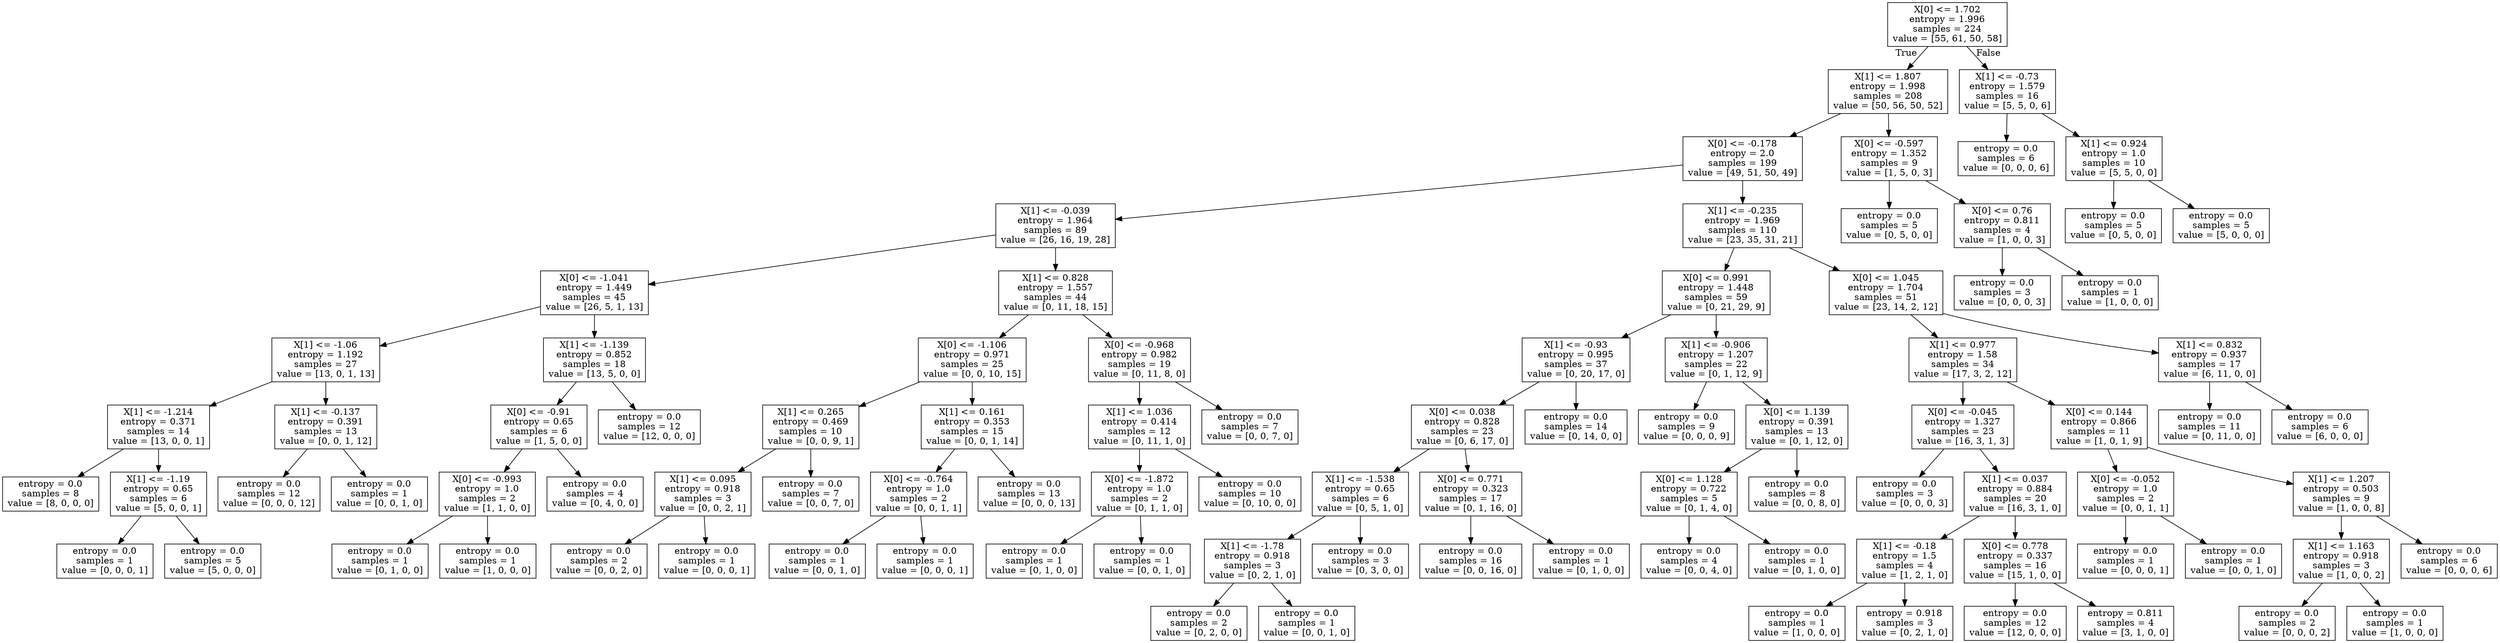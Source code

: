 digraph Tree {
node [shape=box] ;
0 [label="X[0] <= 1.702\nentropy = 1.996\nsamples = 224\nvalue = [55, 61, 50, 58]"] ;
1 [label="X[1] <= 1.807\nentropy = 1.998\nsamples = 208\nvalue = [50, 56, 50, 52]"] ;
0 -> 1 [labeldistance=2.5, labelangle=45, headlabel="True"] ;
2 [label="X[0] <= -0.178\nentropy = 2.0\nsamples = 199\nvalue = [49, 51, 50, 49]"] ;
1 -> 2 ;
3 [label="X[1] <= -0.039\nentropy = 1.964\nsamples = 89\nvalue = [26, 16, 19, 28]"] ;
2 -> 3 ;
4 [label="X[0] <= -1.041\nentropy = 1.449\nsamples = 45\nvalue = [26, 5, 1, 13]"] ;
3 -> 4 ;
5 [label="X[1] <= -1.06\nentropy = 1.192\nsamples = 27\nvalue = [13, 0, 1, 13]"] ;
4 -> 5 ;
6 [label="X[1] <= -1.214\nentropy = 0.371\nsamples = 14\nvalue = [13, 0, 0, 1]"] ;
5 -> 6 ;
7 [label="entropy = 0.0\nsamples = 8\nvalue = [8, 0, 0, 0]"] ;
6 -> 7 ;
8 [label="X[1] <= -1.19\nentropy = 0.65\nsamples = 6\nvalue = [5, 0, 0, 1]"] ;
6 -> 8 ;
9 [label="entropy = 0.0\nsamples = 1\nvalue = [0, 0, 0, 1]"] ;
8 -> 9 ;
10 [label="entropy = 0.0\nsamples = 5\nvalue = [5, 0, 0, 0]"] ;
8 -> 10 ;
11 [label="X[1] <= -0.137\nentropy = 0.391\nsamples = 13\nvalue = [0, 0, 1, 12]"] ;
5 -> 11 ;
12 [label="entropy = 0.0\nsamples = 12\nvalue = [0, 0, 0, 12]"] ;
11 -> 12 ;
13 [label="entropy = 0.0\nsamples = 1\nvalue = [0, 0, 1, 0]"] ;
11 -> 13 ;
14 [label="X[1] <= -1.139\nentropy = 0.852\nsamples = 18\nvalue = [13, 5, 0, 0]"] ;
4 -> 14 ;
15 [label="X[0] <= -0.91\nentropy = 0.65\nsamples = 6\nvalue = [1, 5, 0, 0]"] ;
14 -> 15 ;
16 [label="X[0] <= -0.993\nentropy = 1.0\nsamples = 2\nvalue = [1, 1, 0, 0]"] ;
15 -> 16 ;
17 [label="entropy = 0.0\nsamples = 1\nvalue = [0, 1, 0, 0]"] ;
16 -> 17 ;
18 [label="entropy = 0.0\nsamples = 1\nvalue = [1, 0, 0, 0]"] ;
16 -> 18 ;
19 [label="entropy = 0.0\nsamples = 4\nvalue = [0, 4, 0, 0]"] ;
15 -> 19 ;
20 [label="entropy = 0.0\nsamples = 12\nvalue = [12, 0, 0, 0]"] ;
14 -> 20 ;
21 [label="X[1] <= 0.828\nentropy = 1.557\nsamples = 44\nvalue = [0, 11, 18, 15]"] ;
3 -> 21 ;
22 [label="X[0] <= -1.106\nentropy = 0.971\nsamples = 25\nvalue = [0, 0, 10, 15]"] ;
21 -> 22 ;
23 [label="X[1] <= 0.265\nentropy = 0.469\nsamples = 10\nvalue = [0, 0, 9, 1]"] ;
22 -> 23 ;
24 [label="X[1] <= 0.095\nentropy = 0.918\nsamples = 3\nvalue = [0, 0, 2, 1]"] ;
23 -> 24 ;
25 [label="entropy = 0.0\nsamples = 2\nvalue = [0, 0, 2, 0]"] ;
24 -> 25 ;
26 [label="entropy = 0.0\nsamples = 1\nvalue = [0, 0, 0, 1]"] ;
24 -> 26 ;
27 [label="entropy = 0.0\nsamples = 7\nvalue = [0, 0, 7, 0]"] ;
23 -> 27 ;
28 [label="X[1] <= 0.161\nentropy = 0.353\nsamples = 15\nvalue = [0, 0, 1, 14]"] ;
22 -> 28 ;
29 [label="X[0] <= -0.764\nentropy = 1.0\nsamples = 2\nvalue = [0, 0, 1, 1]"] ;
28 -> 29 ;
30 [label="entropy = 0.0\nsamples = 1\nvalue = [0, 0, 1, 0]"] ;
29 -> 30 ;
31 [label="entropy = 0.0\nsamples = 1\nvalue = [0, 0, 0, 1]"] ;
29 -> 31 ;
32 [label="entropy = 0.0\nsamples = 13\nvalue = [0, 0, 0, 13]"] ;
28 -> 32 ;
33 [label="X[0] <= -0.968\nentropy = 0.982\nsamples = 19\nvalue = [0, 11, 8, 0]"] ;
21 -> 33 ;
34 [label="X[1] <= 1.036\nentropy = 0.414\nsamples = 12\nvalue = [0, 11, 1, 0]"] ;
33 -> 34 ;
35 [label="X[0] <= -1.872\nentropy = 1.0\nsamples = 2\nvalue = [0, 1, 1, 0]"] ;
34 -> 35 ;
36 [label="entropy = 0.0\nsamples = 1\nvalue = [0, 1, 0, 0]"] ;
35 -> 36 ;
37 [label="entropy = 0.0\nsamples = 1\nvalue = [0, 0, 1, 0]"] ;
35 -> 37 ;
38 [label="entropy = 0.0\nsamples = 10\nvalue = [0, 10, 0, 0]"] ;
34 -> 38 ;
39 [label="entropy = 0.0\nsamples = 7\nvalue = [0, 0, 7, 0]"] ;
33 -> 39 ;
40 [label="X[1] <= -0.235\nentropy = 1.969\nsamples = 110\nvalue = [23, 35, 31, 21]"] ;
2 -> 40 ;
41 [label="X[0] <= 0.991\nentropy = 1.448\nsamples = 59\nvalue = [0, 21, 29, 9]"] ;
40 -> 41 ;
42 [label="X[1] <= -0.93\nentropy = 0.995\nsamples = 37\nvalue = [0, 20, 17, 0]"] ;
41 -> 42 ;
43 [label="X[0] <= 0.038\nentropy = 0.828\nsamples = 23\nvalue = [0, 6, 17, 0]"] ;
42 -> 43 ;
44 [label="X[1] <= -1.538\nentropy = 0.65\nsamples = 6\nvalue = [0, 5, 1, 0]"] ;
43 -> 44 ;
45 [label="X[1] <= -1.78\nentropy = 0.918\nsamples = 3\nvalue = [0, 2, 1, 0]"] ;
44 -> 45 ;
46 [label="entropy = 0.0\nsamples = 2\nvalue = [0, 2, 0, 0]"] ;
45 -> 46 ;
47 [label="entropy = 0.0\nsamples = 1\nvalue = [0, 0, 1, 0]"] ;
45 -> 47 ;
48 [label="entropy = 0.0\nsamples = 3\nvalue = [0, 3, 0, 0]"] ;
44 -> 48 ;
49 [label="X[0] <= 0.771\nentropy = 0.323\nsamples = 17\nvalue = [0, 1, 16, 0]"] ;
43 -> 49 ;
50 [label="entropy = 0.0\nsamples = 16\nvalue = [0, 0, 16, 0]"] ;
49 -> 50 ;
51 [label="entropy = 0.0\nsamples = 1\nvalue = [0, 1, 0, 0]"] ;
49 -> 51 ;
52 [label="entropy = 0.0\nsamples = 14\nvalue = [0, 14, 0, 0]"] ;
42 -> 52 ;
53 [label="X[1] <= -0.906\nentropy = 1.207\nsamples = 22\nvalue = [0, 1, 12, 9]"] ;
41 -> 53 ;
54 [label="entropy = 0.0\nsamples = 9\nvalue = [0, 0, 0, 9]"] ;
53 -> 54 ;
55 [label="X[0] <= 1.139\nentropy = 0.391\nsamples = 13\nvalue = [0, 1, 12, 0]"] ;
53 -> 55 ;
56 [label="X[0] <= 1.128\nentropy = 0.722\nsamples = 5\nvalue = [0, 1, 4, 0]"] ;
55 -> 56 ;
57 [label="entropy = 0.0\nsamples = 4\nvalue = [0, 0, 4, 0]"] ;
56 -> 57 ;
58 [label="entropy = 0.0\nsamples = 1\nvalue = [0, 1, 0, 0]"] ;
56 -> 58 ;
59 [label="entropy = 0.0\nsamples = 8\nvalue = [0, 0, 8, 0]"] ;
55 -> 59 ;
60 [label="X[0] <= 1.045\nentropy = 1.704\nsamples = 51\nvalue = [23, 14, 2, 12]"] ;
40 -> 60 ;
61 [label="X[1] <= 0.977\nentropy = 1.58\nsamples = 34\nvalue = [17, 3, 2, 12]"] ;
60 -> 61 ;
62 [label="X[0] <= -0.045\nentropy = 1.327\nsamples = 23\nvalue = [16, 3, 1, 3]"] ;
61 -> 62 ;
63 [label="entropy = 0.0\nsamples = 3\nvalue = [0, 0, 0, 3]"] ;
62 -> 63 ;
64 [label="X[1] <= 0.037\nentropy = 0.884\nsamples = 20\nvalue = [16, 3, 1, 0]"] ;
62 -> 64 ;
65 [label="X[1] <= -0.18\nentropy = 1.5\nsamples = 4\nvalue = [1, 2, 1, 0]"] ;
64 -> 65 ;
66 [label="entropy = 0.0\nsamples = 1\nvalue = [1, 0, 0, 0]"] ;
65 -> 66 ;
67 [label="entropy = 0.918\nsamples = 3\nvalue = [0, 2, 1, 0]"] ;
65 -> 67 ;
68 [label="X[0] <= 0.778\nentropy = 0.337\nsamples = 16\nvalue = [15, 1, 0, 0]"] ;
64 -> 68 ;
69 [label="entropy = 0.0\nsamples = 12\nvalue = [12, 0, 0, 0]"] ;
68 -> 69 ;
70 [label="entropy = 0.811\nsamples = 4\nvalue = [3, 1, 0, 0]"] ;
68 -> 70 ;
71 [label="X[0] <= 0.144\nentropy = 0.866\nsamples = 11\nvalue = [1, 0, 1, 9]"] ;
61 -> 71 ;
72 [label="X[0] <= -0.052\nentropy = 1.0\nsamples = 2\nvalue = [0, 0, 1, 1]"] ;
71 -> 72 ;
73 [label="entropy = 0.0\nsamples = 1\nvalue = [0, 0, 0, 1]"] ;
72 -> 73 ;
74 [label="entropy = 0.0\nsamples = 1\nvalue = [0, 0, 1, 0]"] ;
72 -> 74 ;
75 [label="X[1] <= 1.207\nentropy = 0.503\nsamples = 9\nvalue = [1, 0, 0, 8]"] ;
71 -> 75 ;
76 [label="X[1] <= 1.163\nentropy = 0.918\nsamples = 3\nvalue = [1, 0, 0, 2]"] ;
75 -> 76 ;
77 [label="entropy = 0.0\nsamples = 2\nvalue = [0, 0, 0, 2]"] ;
76 -> 77 ;
78 [label="entropy = 0.0\nsamples = 1\nvalue = [1, 0, 0, 0]"] ;
76 -> 78 ;
79 [label="entropy = 0.0\nsamples = 6\nvalue = [0, 0, 0, 6]"] ;
75 -> 79 ;
80 [label="X[1] <= 0.832\nentropy = 0.937\nsamples = 17\nvalue = [6, 11, 0, 0]"] ;
60 -> 80 ;
81 [label="entropy = 0.0\nsamples = 11\nvalue = [0, 11, 0, 0]"] ;
80 -> 81 ;
82 [label="entropy = 0.0\nsamples = 6\nvalue = [6, 0, 0, 0]"] ;
80 -> 82 ;
83 [label="X[0] <= -0.597\nentropy = 1.352\nsamples = 9\nvalue = [1, 5, 0, 3]"] ;
1 -> 83 ;
84 [label="entropy = 0.0\nsamples = 5\nvalue = [0, 5, 0, 0]"] ;
83 -> 84 ;
85 [label="X[0] <= 0.76\nentropy = 0.811\nsamples = 4\nvalue = [1, 0, 0, 3]"] ;
83 -> 85 ;
86 [label="entropy = 0.0\nsamples = 3\nvalue = [0, 0, 0, 3]"] ;
85 -> 86 ;
87 [label="entropy = 0.0\nsamples = 1\nvalue = [1, 0, 0, 0]"] ;
85 -> 87 ;
88 [label="X[1] <= -0.73\nentropy = 1.579\nsamples = 16\nvalue = [5, 5, 0, 6]"] ;
0 -> 88 [labeldistance=2.5, labelangle=-45, headlabel="False"] ;
89 [label="entropy = 0.0\nsamples = 6\nvalue = [0, 0, 0, 6]"] ;
88 -> 89 ;
90 [label="X[1] <= 0.924\nentropy = 1.0\nsamples = 10\nvalue = [5, 5, 0, 0]"] ;
88 -> 90 ;
91 [label="entropy = 0.0\nsamples = 5\nvalue = [0, 5, 0, 0]"] ;
90 -> 91 ;
92 [label="entropy = 0.0\nsamples = 5\nvalue = [5, 0, 0, 0]"] ;
90 -> 92 ;
}